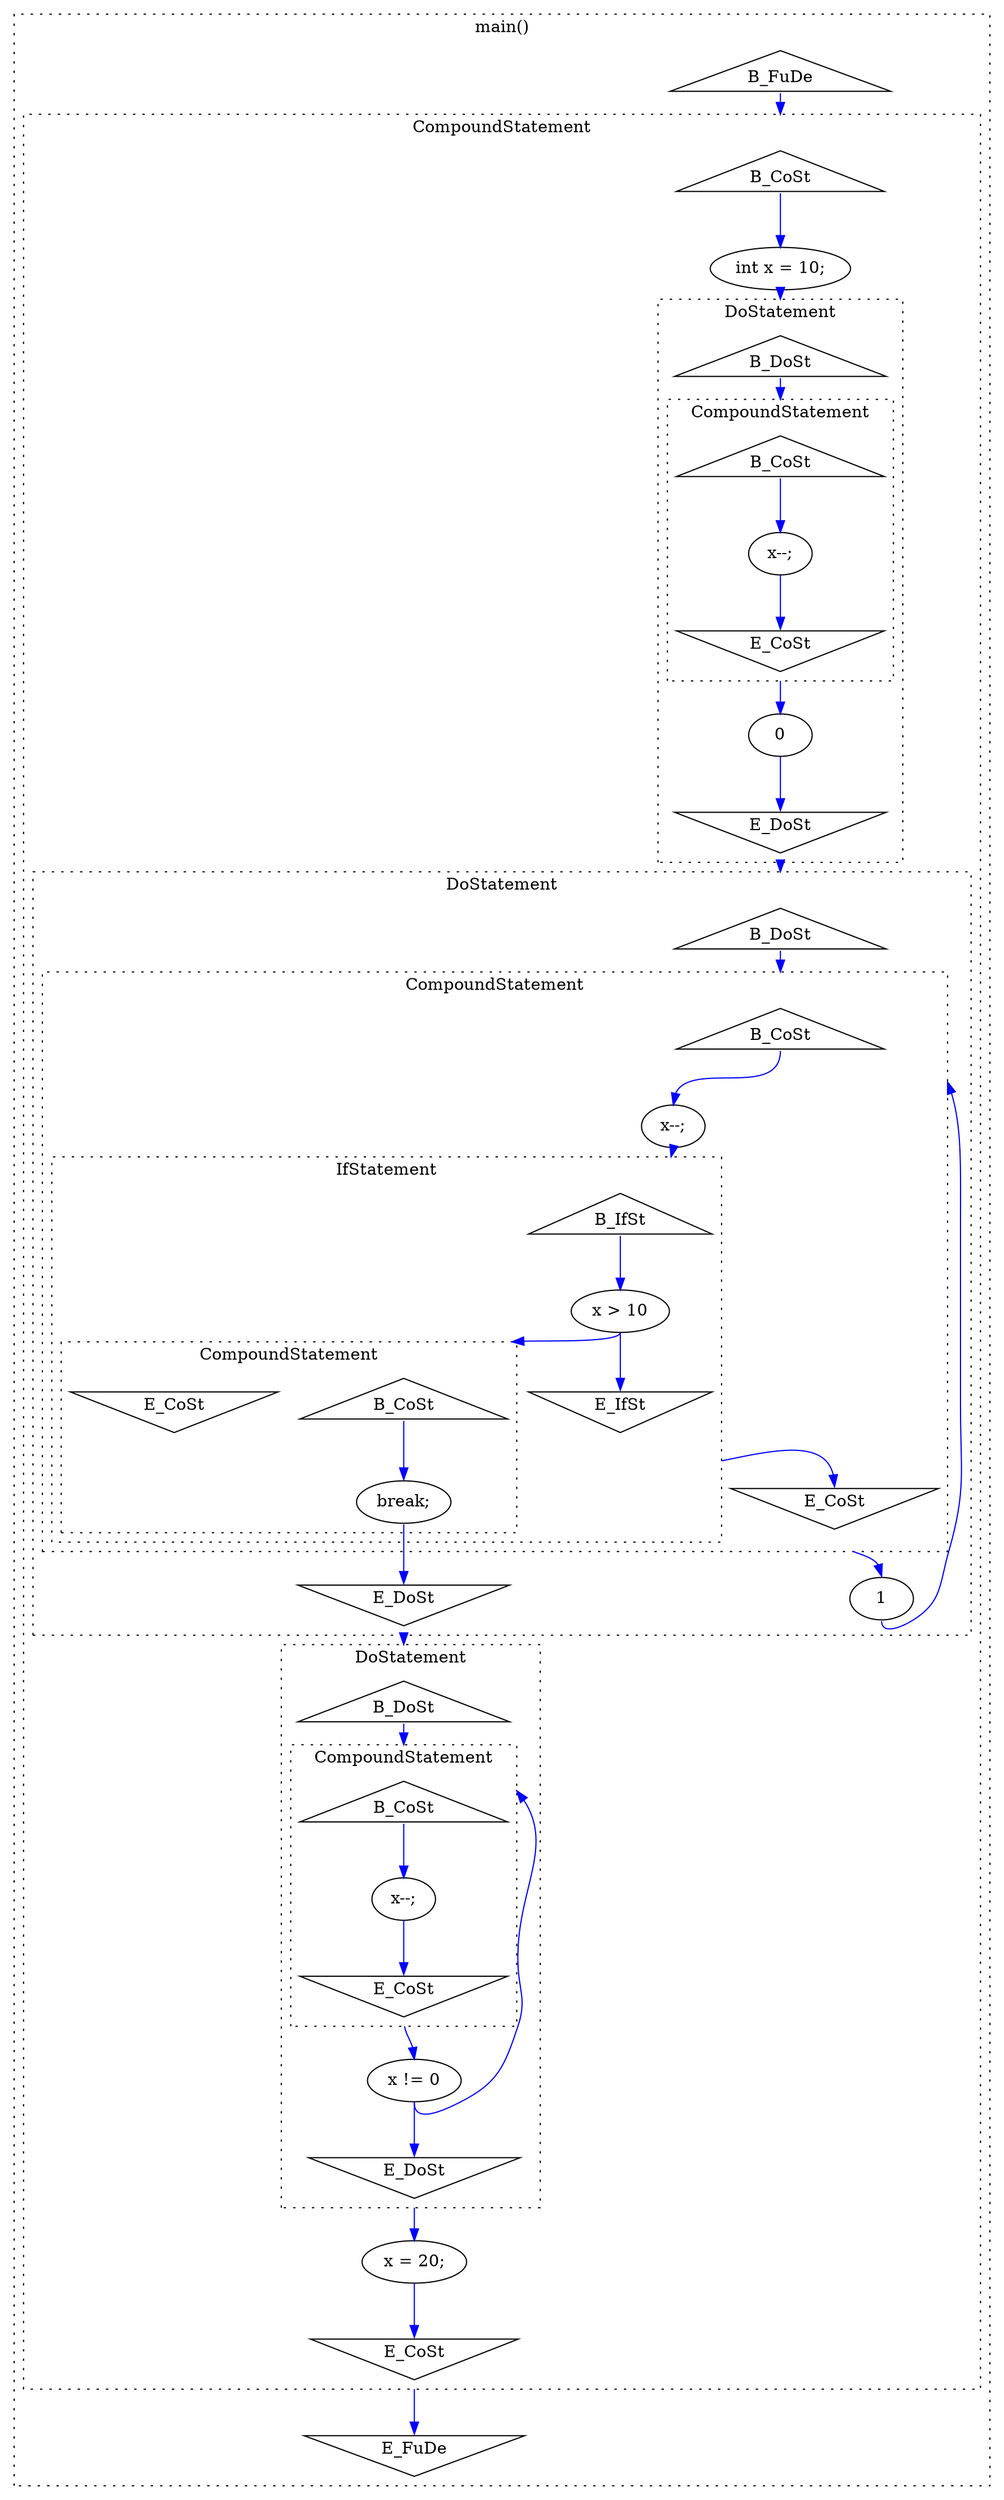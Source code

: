 digraph graph1807837413 {
	compound=true;
	edge[color=blue];
	subgraph cluster48612937 {
		compound=true;
		style=dotted;
		label="main()";
		node325333723[label="B_FuDe", shape="triangle"];
		node1937962514[label="E_FuDe", shape="invtriangle"];
		subgraph cluster274064559 {
			compound=true;
			style=dotted;
			label="CompoundStatement";
			node1018081122[label="B_CoSt", shape="triangle"];
			node242131142[label="E_CoSt", shape="invtriangle"];
			node1782113663[label="int x = 10;"];
			subgraph cluster1433867275 {
				compound=true;
				style=dotted;
				label="DoStatement";
				node476800120[label="B_DoSt", shape="triangle"];
				node1744347043[label="E_DoSt", shape="invtriangle"];
				subgraph cluster1254526270 {
					compound=true;
					style=dotted;
					label="CompoundStatement";
					node662441761[label="B_CoSt", shape="triangle"];
					node1618212626[label="E_CoSt", shape="invtriangle"];
					node99747242[label="x--;"];
				}
				node1837543557[label="0"];
			}
			subgraph cluster1971489295 {
				compound=true;
				style=dotted;
				label="DoStatement";
				node985655350[label="B_DoSt", shape="triangle"];
				node804611486[label="E_DoSt", shape="invtriangle"];
				subgraph cluster2008017533 {
					compound=true;
					style=dotted;
					label="CompoundStatement";
					node370988149[label="B_CoSt", shape="triangle"];
					node1395089624[label="E_CoSt", shape="invtriangle"];
					node1191747167[label="x--;"];
					subgraph cluster1094834071 {
						compound=true;
						style=dotted;
						label="IfStatement";
						node1761061602[label="B_IfSt", shape="triangle"];
						node1330106945[label="E_IfSt", shape="invtriangle"];
						node1279149968[label="x > 10"];
						subgraph cluster59559151 {
							compound=true;
							style=dotted;
							label="CompoundStatement";
							node1450821318[label="B_CoSt", shape="triangle"];
							node668849042[label="E_CoSt", shape="invtriangle"];
							node434176574[label="break;"];
						}
					}
				}
				node2096057945[label="1"];
			}
			subgraph cluster1689843956 {
				compound=true;
				style=dotted;
				label="DoStatement";
				node766572210[label="B_DoSt", shape="triangle"];
				node1020391880[label="E_DoSt", shape="invtriangle"];
				subgraph cluster977993101 {
					compound=true;
					style=dotted;
					label="CompoundStatement";
					node429313384[label="B_CoSt", shape="triangle"];
					node859417998[label="E_CoSt", shape="invtriangle"];
					node1013423070[label="x--;"];
				}
				node380936215[label="x != 0"];
			}
			node142638629[label="x = 20;"];
		}
	}
	node325333723 -> node1018081122[tailport=s, headport=n, weight=8, lhead=cluster274064559];
	node1018081122 -> node1782113663[tailport=s, headport=n, weight=8];
	node1782113663 -> node476800120[lhead=cluster1433867275, weight=8, tailport=s, headport=n];
	node476800120 -> node662441761[tailport=s, headport=n, weight=8, lhead=cluster1254526270];
	node662441761 -> node99747242[tailport=s, headport=n, weight=8];
	node99747242 -> node1618212626[weight=8, tailport=s, headport=n];
	node1618212626 -> node1837543557[tailport=s, headport=n, weight=8, ltail=cluster1254526270];
	node1837543557 -> node1744347043[weight=8, tailport=s, headport=n];
	node1744347043 -> node985655350[tailport=s, headport=n, ltail=cluster1433867275, lhead=cluster1971489295];
	node985655350 -> node370988149[tailport=s, headport=n, weight=8, lhead=cluster2008017533];
	node370988149 -> node1191747167[tailport=s, headport=n, weight=8];
	node1191747167 -> node1761061602[lhead=cluster1094834071, weight=8, tailport=s, headport=n];
	node1761061602 -> node1279149968[tailport=s, headport=n, weight=8];
	node1279149968 -> node1450821318[lhead=cluster59559151, weight=8, tailport=s, headport=n];
	node1279149968 -> node1330106945[weight=8, tailport=s, headport=n];
	node1450821318 -> node434176574[tailport=s, headport=n, weight=8];
	node434176574 -> node804611486[weight=8, tailport=s, headport=n];
	node1330106945 -> node1395089624[tailport=s, headport=n, weight=8, ltail=cluster1094834071];
	node1395089624 -> node2096057945[tailport=s, headport=n, weight=8, ltail=cluster2008017533];
	node2096057945 -> node370988149[lhead=cluster2008017533, weight=8, tailport=s, headport=n];
	node804611486 -> node766572210[tailport=s, headport=n, ltail=cluster1971489295, lhead=cluster1689843956];
	node766572210 -> node429313384[tailport=s, headport=n, weight=8, lhead=cluster977993101];
	node429313384 -> node1013423070[tailport=s, headport=n, weight=8];
	node1013423070 -> node859417998[weight=8, tailport=s, headport=n];
	node859417998 -> node380936215[tailport=s, headport=n, weight=8, ltail=cluster977993101];
	node380936215 -> node429313384[lhead=cluster977993101, weight=8, tailport=s, headport=n];
	node380936215 -> node1020391880[weight=8, tailport=s, headport=n];
	node1020391880 -> node142638629[tailport=s, headport=n, weight=8, ltail=cluster1689843956];
	node142638629 -> node242131142[weight=8, tailport=s, headport=n];
	node242131142 -> node1937962514[tailport=s, headport=n, weight=8, ltail=cluster274064559];
}
